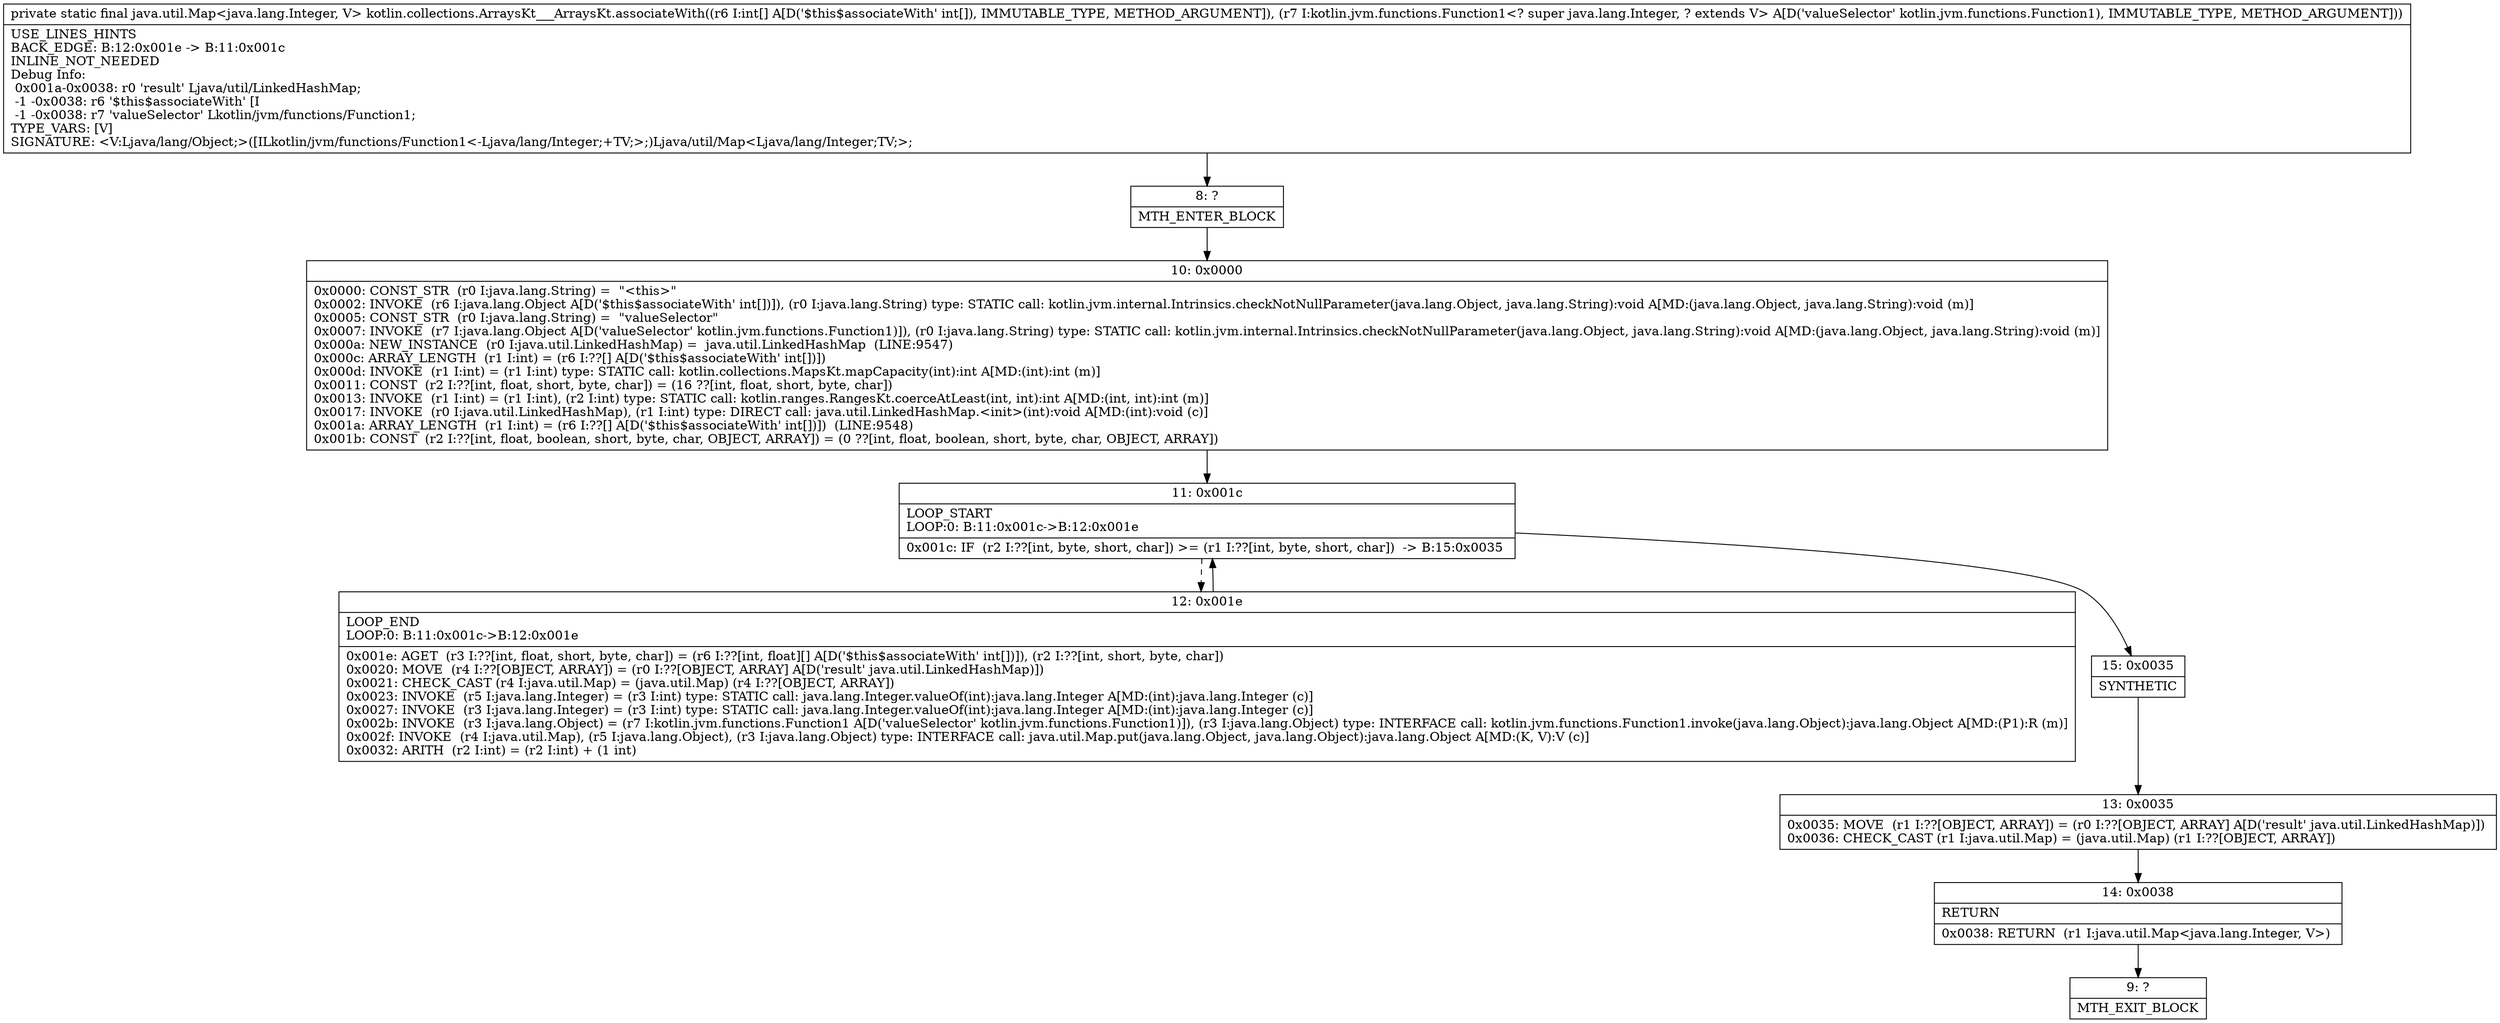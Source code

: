 digraph "CFG forkotlin.collections.ArraysKt___ArraysKt.associateWith([ILkotlin\/jvm\/functions\/Function1;)Ljava\/util\/Map;" {
Node_8 [shape=record,label="{8\:\ ?|MTH_ENTER_BLOCK\l}"];
Node_10 [shape=record,label="{10\:\ 0x0000|0x0000: CONST_STR  (r0 I:java.lang.String) =  \"\<this\>\" \l0x0002: INVOKE  (r6 I:java.lang.Object A[D('$this$associateWith' int[])]), (r0 I:java.lang.String) type: STATIC call: kotlin.jvm.internal.Intrinsics.checkNotNullParameter(java.lang.Object, java.lang.String):void A[MD:(java.lang.Object, java.lang.String):void (m)]\l0x0005: CONST_STR  (r0 I:java.lang.String) =  \"valueSelector\" \l0x0007: INVOKE  (r7 I:java.lang.Object A[D('valueSelector' kotlin.jvm.functions.Function1)]), (r0 I:java.lang.String) type: STATIC call: kotlin.jvm.internal.Intrinsics.checkNotNullParameter(java.lang.Object, java.lang.String):void A[MD:(java.lang.Object, java.lang.String):void (m)]\l0x000a: NEW_INSTANCE  (r0 I:java.util.LinkedHashMap) =  java.util.LinkedHashMap  (LINE:9547)\l0x000c: ARRAY_LENGTH  (r1 I:int) = (r6 I:??[] A[D('$this$associateWith' int[])]) \l0x000d: INVOKE  (r1 I:int) = (r1 I:int) type: STATIC call: kotlin.collections.MapsKt.mapCapacity(int):int A[MD:(int):int (m)]\l0x0011: CONST  (r2 I:??[int, float, short, byte, char]) = (16 ??[int, float, short, byte, char]) \l0x0013: INVOKE  (r1 I:int) = (r1 I:int), (r2 I:int) type: STATIC call: kotlin.ranges.RangesKt.coerceAtLeast(int, int):int A[MD:(int, int):int (m)]\l0x0017: INVOKE  (r0 I:java.util.LinkedHashMap), (r1 I:int) type: DIRECT call: java.util.LinkedHashMap.\<init\>(int):void A[MD:(int):void (c)]\l0x001a: ARRAY_LENGTH  (r1 I:int) = (r6 I:??[] A[D('$this$associateWith' int[])])  (LINE:9548)\l0x001b: CONST  (r2 I:??[int, float, boolean, short, byte, char, OBJECT, ARRAY]) = (0 ??[int, float, boolean, short, byte, char, OBJECT, ARRAY]) \l}"];
Node_11 [shape=record,label="{11\:\ 0x001c|LOOP_START\lLOOP:0: B:11:0x001c\-\>B:12:0x001e\l|0x001c: IF  (r2 I:??[int, byte, short, char]) \>= (r1 I:??[int, byte, short, char])  \-\> B:15:0x0035 \l}"];
Node_12 [shape=record,label="{12\:\ 0x001e|LOOP_END\lLOOP:0: B:11:0x001c\-\>B:12:0x001e\l|0x001e: AGET  (r3 I:??[int, float, short, byte, char]) = (r6 I:??[int, float][] A[D('$this$associateWith' int[])]), (r2 I:??[int, short, byte, char]) \l0x0020: MOVE  (r4 I:??[OBJECT, ARRAY]) = (r0 I:??[OBJECT, ARRAY] A[D('result' java.util.LinkedHashMap)]) \l0x0021: CHECK_CAST (r4 I:java.util.Map) = (java.util.Map) (r4 I:??[OBJECT, ARRAY]) \l0x0023: INVOKE  (r5 I:java.lang.Integer) = (r3 I:int) type: STATIC call: java.lang.Integer.valueOf(int):java.lang.Integer A[MD:(int):java.lang.Integer (c)]\l0x0027: INVOKE  (r3 I:java.lang.Integer) = (r3 I:int) type: STATIC call: java.lang.Integer.valueOf(int):java.lang.Integer A[MD:(int):java.lang.Integer (c)]\l0x002b: INVOKE  (r3 I:java.lang.Object) = (r7 I:kotlin.jvm.functions.Function1 A[D('valueSelector' kotlin.jvm.functions.Function1)]), (r3 I:java.lang.Object) type: INTERFACE call: kotlin.jvm.functions.Function1.invoke(java.lang.Object):java.lang.Object A[MD:(P1):R (m)]\l0x002f: INVOKE  (r4 I:java.util.Map), (r5 I:java.lang.Object), (r3 I:java.lang.Object) type: INTERFACE call: java.util.Map.put(java.lang.Object, java.lang.Object):java.lang.Object A[MD:(K, V):V (c)]\l0x0032: ARITH  (r2 I:int) = (r2 I:int) + (1 int) \l}"];
Node_15 [shape=record,label="{15\:\ 0x0035|SYNTHETIC\l}"];
Node_13 [shape=record,label="{13\:\ 0x0035|0x0035: MOVE  (r1 I:??[OBJECT, ARRAY]) = (r0 I:??[OBJECT, ARRAY] A[D('result' java.util.LinkedHashMap)]) \l0x0036: CHECK_CAST (r1 I:java.util.Map) = (java.util.Map) (r1 I:??[OBJECT, ARRAY]) \l}"];
Node_14 [shape=record,label="{14\:\ 0x0038|RETURN\l|0x0038: RETURN  (r1 I:java.util.Map\<java.lang.Integer, V\>) \l}"];
Node_9 [shape=record,label="{9\:\ ?|MTH_EXIT_BLOCK\l}"];
MethodNode[shape=record,label="{private static final java.util.Map\<java.lang.Integer, V\> kotlin.collections.ArraysKt___ArraysKt.associateWith((r6 I:int[] A[D('$this$associateWith' int[]), IMMUTABLE_TYPE, METHOD_ARGUMENT]), (r7 I:kotlin.jvm.functions.Function1\<? super java.lang.Integer, ? extends V\> A[D('valueSelector' kotlin.jvm.functions.Function1), IMMUTABLE_TYPE, METHOD_ARGUMENT]))  | USE_LINES_HINTS\lBACK_EDGE: B:12:0x001e \-\> B:11:0x001c\lINLINE_NOT_NEEDED\lDebug Info:\l  0x001a\-0x0038: r0 'result' Ljava\/util\/LinkedHashMap;\l  \-1 \-0x0038: r6 '$this$associateWith' [I\l  \-1 \-0x0038: r7 'valueSelector' Lkotlin\/jvm\/functions\/Function1;\lTYPE_VARS: [V]\lSIGNATURE: \<V:Ljava\/lang\/Object;\>([ILkotlin\/jvm\/functions\/Function1\<\-Ljava\/lang\/Integer;+TV;\>;)Ljava\/util\/Map\<Ljava\/lang\/Integer;TV;\>;\l}"];
MethodNode -> Node_8;Node_8 -> Node_10;
Node_10 -> Node_11;
Node_11 -> Node_12[style=dashed];
Node_11 -> Node_15;
Node_12 -> Node_11;
Node_15 -> Node_13;
Node_13 -> Node_14;
Node_14 -> Node_9;
}

